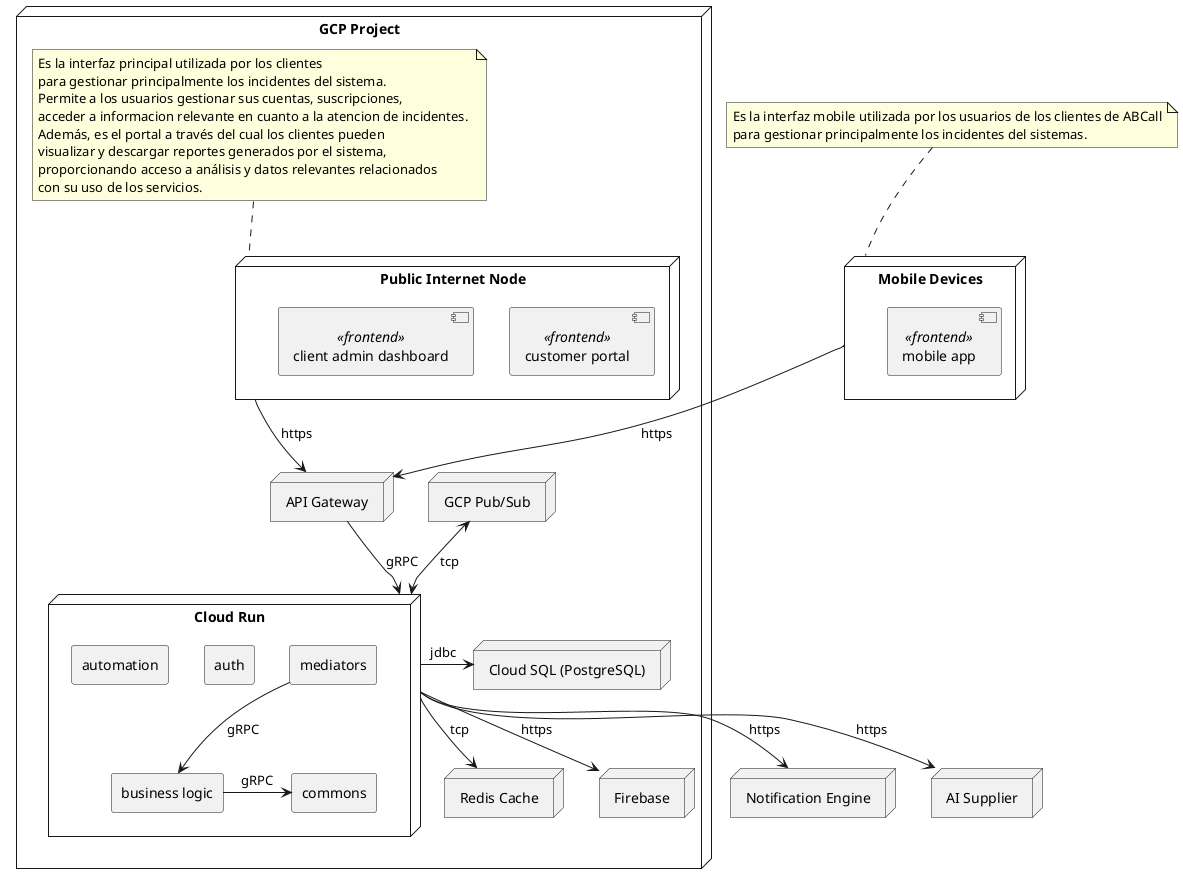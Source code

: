 @startuml deployment-diagram
skinparam packageStyle rectangle

node "GCP Project" {
    node "API Gateway" {
    }

    node "Cloud Run" {

        rectangle mediators {
        }

        rectangle auth {
        }

        rectangle "business logic" {
        }

        rectangle automation {
        }

        [mediators] -down-> [business logic] : gRPC
        [business logic] -right-> [commons] : gRPC

        rectangle commons {
        }

        
        
    }

    node "Cloud SQL (PostgreSQL)" {
    }

    node "Redis Cache" {
    }
    
    node "Public Internet Node" {
        [customer portal] <<frontend>>
        [client admin dashboard] <<frontend>>
    }

    note top of [Public Internet Node]
        Es la interfaz principal utilizada por los clientes 
        para gestionar principalmente los incidentes del sistema. 
        Permite a los usuarios gestionar sus cuentas, suscripciones, 
        acceder a informacion relevante en cuanto a la atencion de incidentes. 
        Además, es el portal a través del cual los clientes pueden 
        visualizar y descargar reportes generados por el sistema, 
        proporcionando acceso a análisis y datos relevantes relacionados 
        con su uso de los servicios.
    end note

    node "GCP Pub/Sub" {
    }

    node "Firebase" {
    }
}

node "Mobile Devices" {
    [mobile app] <<frontend>>
}

note top of [Mobile Devices]
        Es la interfaz mobile utilizada por los usuarios de los clientes de ABCall
        para gestionar principalmente los incidentes del sistemas.
    end note

node "Notification Engine" {
}

node "AI Supplier" {
}

[Public Internet Node] -down-> [API Gateway] : https
[Mobile Devices] -down-> [API Gateway] : https

[API Gateway] -down-> [Cloud Run] : gRPC
[Cloud Run] -left-> [Cloud SQL (PostgreSQL)] : jdbc
[Cloud Run] -down-> [Redis Cache] : tcp
[Cloud Run] <-up-> [GCP Pub/Sub] : tcp
[Cloud Run] -down-> [Firebase] : https
[Cloud Run] -down-> [Notification Engine] : https

[Cloud Run] -down-> [AI Supplier] : https



@enduml
